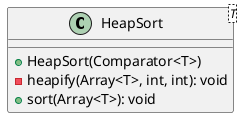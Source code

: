 @startuml

    class HeapSort<T> {
        +HeapSort(Comparator<T>)
        -heapify(Array<T>, int, int): void
        +sort(Array<T>): void
    }

@enduml
